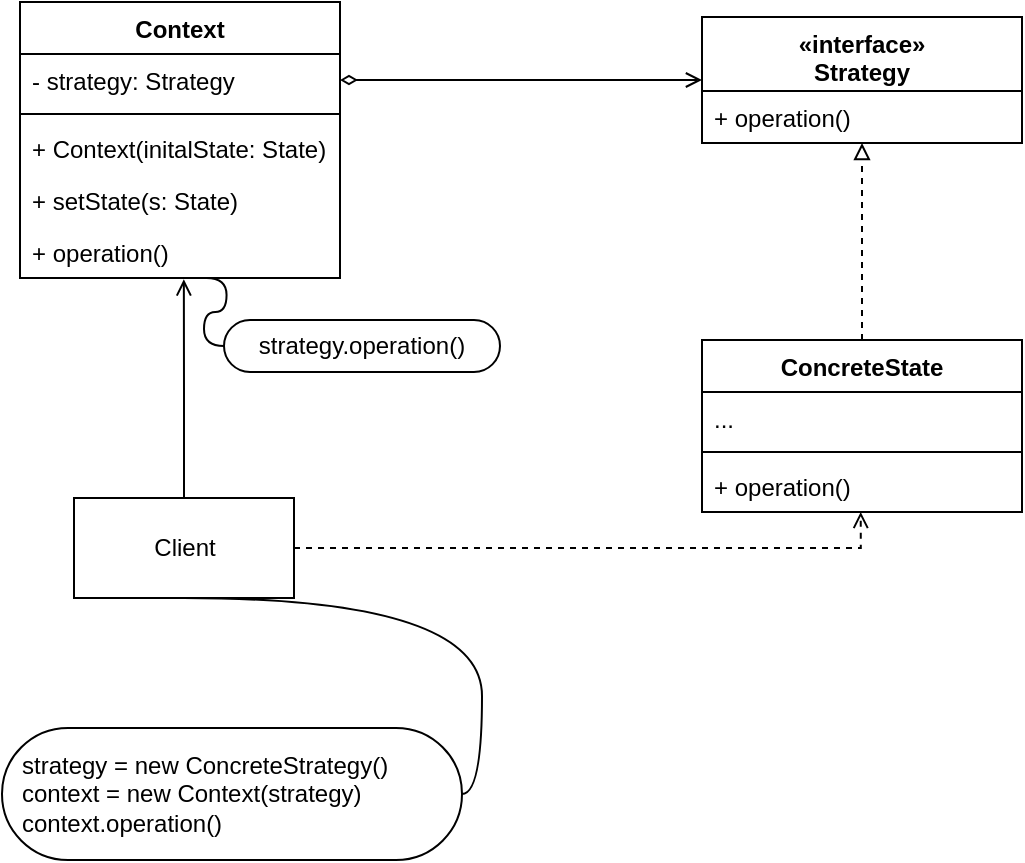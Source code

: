 <mxfile>
    <diagram id="AeE8lB8rE7eT9wHEKh7u" name="Standard">
        <mxGraphModel dx="1374" dy="782" grid="0" gridSize="10" guides="1" tooltips="1" connect="1" arrows="1" fold="1" page="1" pageScale="1" pageWidth="827" pageHeight="1169" math="0" shadow="0">
            <root>
                <mxCell id="0"/>
                <mxCell id="1" parent="0"/>
                <mxCell id="2" value="Context" style="swimlane;fontStyle=1;align=center;verticalAlign=top;childLayout=stackLayout;horizontal=1;startSize=26;horizontalStack=0;resizeParent=1;resizeParentMax=0;resizeLast=0;collapsible=1;marginBottom=0;" parent="1" vertex="1">
                    <mxGeometry x="222" y="145" width="160" height="138" as="geometry"/>
                </mxCell>
                <mxCell id="3" value="- strategy: Strategy" style="text;strokeColor=none;fillColor=none;align=left;verticalAlign=top;spacingLeft=4;spacingRight=4;overflow=hidden;rotatable=0;points=[[0,0.5],[1,0.5]];portConstraint=eastwest;" parent="2" vertex="1">
                    <mxGeometry y="26" width="160" height="26" as="geometry"/>
                </mxCell>
                <mxCell id="4" value="" style="line;strokeWidth=1;fillColor=none;align=left;verticalAlign=middle;spacingTop=-1;spacingLeft=3;spacingRight=3;rotatable=0;labelPosition=right;points=[];portConstraint=eastwest;" parent="2" vertex="1">
                    <mxGeometry y="52" width="160" height="8" as="geometry"/>
                </mxCell>
                <mxCell id="5" value="+ Context(initalState: State)" style="text;strokeColor=none;fillColor=none;align=left;verticalAlign=top;spacingLeft=4;spacingRight=4;overflow=hidden;rotatable=0;points=[[0,0.5],[1,0.5]];portConstraint=eastwest;" parent="2" vertex="1">
                    <mxGeometry y="60" width="160" height="26" as="geometry"/>
                </mxCell>
                <mxCell id="6" value="+ setState(s: State)" style="text;strokeColor=none;fillColor=none;align=left;verticalAlign=top;spacingLeft=4;spacingRight=4;overflow=hidden;rotatable=0;points=[[0,0.5],[1,0.5]];portConstraint=eastwest;" parent="2" vertex="1">
                    <mxGeometry y="86" width="160" height="26" as="geometry"/>
                </mxCell>
                <mxCell id="7" value="+ operation()" style="text;strokeColor=none;fillColor=none;align=left;verticalAlign=top;spacingLeft=4;spacingRight=4;overflow=hidden;rotatable=0;points=[[0,0.5],[1,0.5]];portConstraint=eastwest;" parent="2" vertex="1">
                    <mxGeometry y="112" width="160" height="26" as="geometry"/>
                </mxCell>
                <mxCell id="8" value="«interface»&#10;Strategy" style="swimlane;fontStyle=1;align=center;verticalAlign=top;childLayout=stackLayout;horizontal=1;startSize=37;horizontalStack=0;resizeParent=1;resizeParentMax=0;resizeLast=0;collapsible=1;marginBottom=0;" parent="1" vertex="1">
                    <mxGeometry x="563" y="152.5" width="160" height="63" as="geometry"/>
                </mxCell>
                <mxCell id="9" value="+ operation()" style="text;strokeColor=none;fillColor=none;align=left;verticalAlign=top;spacingLeft=4;spacingRight=4;overflow=hidden;rotatable=0;points=[[0,0.5],[1,0.5]];portConstraint=eastwest;" parent="8" vertex="1">
                    <mxGeometry y="37" width="160" height="26" as="geometry"/>
                </mxCell>
                <mxCell id="10" style="edgeStyle=orthogonalEdgeStyle;html=1;exitX=1;exitY=0.5;exitDx=0;exitDy=0;entryX=0;entryY=0.5;entryDx=0;entryDy=0;rounded=0;endArrow=open;endFill=0;startArrow=diamondThin;startFill=0;" parent="1" source="3" target="8" edge="1">
                    <mxGeometry relative="1" as="geometry"/>
                </mxCell>
                <mxCell id="11" style="edgeStyle=orthogonalEdgeStyle;rounded=0;html=1;exitX=0.5;exitY=0;exitDx=0;exitDy=0;entryX=0.5;entryY=1;entryDx=0;entryDy=0;startArrow=none;startFill=0;endArrow=block;endFill=0;dashed=1;" parent="1" source="12" target="8" edge="1">
                    <mxGeometry relative="1" as="geometry"/>
                </mxCell>
                <mxCell id="12" value="ConcreteState" style="swimlane;fontStyle=1;align=center;verticalAlign=top;childLayout=stackLayout;horizontal=1;startSize=26;horizontalStack=0;resizeParent=1;resizeParentMax=0;resizeLast=0;collapsible=1;marginBottom=0;" parent="1" vertex="1">
                    <mxGeometry x="563" y="314" width="160" height="86" as="geometry"/>
                </mxCell>
                <mxCell id="13" value="..." style="text;strokeColor=none;fillColor=none;align=left;verticalAlign=top;spacingLeft=4;spacingRight=4;overflow=hidden;rotatable=0;points=[[0,0.5],[1,0.5]];portConstraint=eastwest;" parent="12" vertex="1">
                    <mxGeometry y="26" width="160" height="26" as="geometry"/>
                </mxCell>
                <mxCell id="14" value="" style="line;strokeWidth=1;fillColor=none;align=left;verticalAlign=middle;spacingTop=-1;spacingLeft=3;spacingRight=3;rotatable=0;labelPosition=right;points=[];portConstraint=eastwest;" parent="12" vertex="1">
                    <mxGeometry y="52" width="160" height="8" as="geometry"/>
                </mxCell>
                <mxCell id="15" value="+ operation()" style="text;strokeColor=none;fillColor=none;align=left;verticalAlign=top;spacingLeft=4;spacingRight=4;overflow=hidden;rotatable=0;points=[[0,0.5],[1,0.5]];portConstraint=eastwest;" parent="12" vertex="1">
                    <mxGeometry y="60" width="160" height="26" as="geometry"/>
                </mxCell>
                <mxCell id="16" style="edgeStyle=orthogonalEdgeStyle;rounded=0;html=1;exitX=0.5;exitY=0;exitDx=0;exitDy=0;entryX=0.512;entryY=1.026;entryDx=0;entryDy=0;entryPerimeter=0;startArrow=none;startFill=0;endArrow=open;endFill=0;" parent="1" source="18" target="7" edge="1">
                    <mxGeometry relative="1" as="geometry"/>
                </mxCell>
                <mxCell id="17" style="edgeStyle=orthogonalEdgeStyle;rounded=0;html=1;entryX=0.496;entryY=0.998;entryDx=0;entryDy=0;entryPerimeter=0;startArrow=none;startFill=0;endArrow=open;endFill=0;dashed=1;" parent="1" source="18" target="15" edge="1">
                    <mxGeometry relative="1" as="geometry"/>
                </mxCell>
                <mxCell id="18" value="Client" style="html=1;" parent="1" vertex="1">
                    <mxGeometry x="249" y="393" width="110" height="50" as="geometry"/>
                </mxCell>
                <mxCell id="20" value="strategy = new ConcreteStrategy()&lt;br&gt;context = new Context(strategy)&lt;br&gt;context.operation()" style="whiteSpace=wrap;html=1;rounded=1;arcSize=50;align=left;verticalAlign=middle;strokeWidth=1;autosize=1;spacing=10;treeFolding=1;treeMoving=1;newEdgeStyle={&quot;edgeStyle&quot;:&quot;entityRelationEdgeStyle&quot;,&quot;startArrow&quot;:&quot;none&quot;,&quot;endArrow&quot;:&quot;none&quot;,&quot;segment&quot;:10,&quot;curved&quot;:1};" parent="1" vertex="1">
                    <mxGeometry x="213" y="508" width="230" height="66" as="geometry"/>
                </mxCell>
                <mxCell id="21" value="" style="edgeStyle=entityRelationEdgeStyle;startArrow=none;endArrow=none;segment=10;curved=1;rounded=0;exitX=0.5;exitY=1;exitDx=0;exitDy=0;" parent="1" source="18" target="20" edge="1">
                    <mxGeometry relative="1" as="geometry">
                        <mxPoint x="239" y="568" as="sourcePoint"/>
                    </mxGeometry>
                </mxCell>
                <mxCell id="24" value="strategy.operation()" style="whiteSpace=wrap;html=1;rounded=1;arcSize=50;align=center;verticalAlign=middle;strokeWidth=1;autosize=1;spacing=4;treeFolding=1;treeMoving=1;newEdgeStyle={&quot;edgeStyle&quot;:&quot;entityRelationEdgeStyle&quot;,&quot;startArrow&quot;:&quot;none&quot;,&quot;endArrow&quot;:&quot;none&quot;,&quot;segment&quot;:10,&quot;curved&quot;:1};" parent="1" vertex="1">
                    <mxGeometry x="324" y="304" width="138" height="26" as="geometry"/>
                </mxCell>
                <mxCell id="25" value="" style="edgeStyle=entityRelationEdgeStyle;startArrow=none;endArrow=none;segment=10;curved=1;rounded=0;exitX=0.583;exitY=1;exitDx=0;exitDy=0;exitPerimeter=0;" parent="1" source="7" target="24" edge="1">
                    <mxGeometry relative="1" as="geometry">
                        <mxPoint x="359" y="384" as="sourcePoint"/>
                    </mxGeometry>
                </mxCell>
            </root>
        </mxGraphModel>
    </diagram>
    <diagram id="zk_rjJe797D_aIG81bwB" name="Practice">
        <mxGraphModel dx="654" dy="372" grid="0" gridSize="10" guides="1" tooltips="1" connect="1" arrows="1" fold="1" page="1" pageScale="1" pageWidth="827" pageHeight="1169" math="0" shadow="0">
            <root>
                <mxCell id="uBCVy92jTp6WshZzMXic-0"/>
                <mxCell id="uBCVy92jTp6WshZzMXic-1" parent="uBCVy92jTp6WshZzMXic-0"/>
                <mxCell id="X9kNyIAK-H0GSjAnJbp_-0" value="Gun" style="swimlane;fontStyle=1;align=center;verticalAlign=top;childLayout=stackLayout;horizontal=1;startSize=26;horizontalStack=0;resizeParent=1;resizeParentMax=0;resizeLast=0;collapsible=1;marginBottom=0;" parent="uBCVy92jTp6WshZzMXic-1" vertex="1">
                    <mxGeometry x="192" y="149" width="160" height="112" as="geometry"/>
                </mxCell>
                <mxCell id="X9kNyIAK-H0GSjAnJbp_-1" value="- bullet: Bullet" style="text;strokeColor=none;fillColor=none;align=left;verticalAlign=top;spacingLeft=4;spacingRight=4;overflow=hidden;rotatable=0;points=[[0,0.5],[1,0.5]];portConstraint=eastwest;" parent="X9kNyIAK-H0GSjAnJbp_-0" vertex="1">
                    <mxGeometry y="26" width="160" height="26" as="geometry"/>
                </mxCell>
                <mxCell id="X9kNyIAK-H0GSjAnJbp_-2" value="" style="line;strokeWidth=1;fillColor=none;align=left;verticalAlign=middle;spacingTop=-1;spacingLeft=3;spacingRight=3;rotatable=0;labelPosition=right;points=[];portConstraint=eastwest;" parent="X9kNyIAK-H0GSjAnJbp_-0" vertex="1">
                    <mxGeometry y="52" width="160" height="8" as="geometry"/>
                </mxCell>
                <mxCell id="X9kNyIAK-H0GSjAnJbp_-4" value="+ reload(b: Bullet)" style="text;strokeColor=none;fillColor=none;align=left;verticalAlign=top;spacingLeft=4;spacingRight=4;overflow=hidden;rotatable=0;points=[[0,0.5],[1,0.5]];portConstraint=eastwest;" parent="X9kNyIAK-H0GSjAnJbp_-0" vertex="1">
                    <mxGeometry y="60" width="160" height="26" as="geometry"/>
                </mxCell>
                <mxCell id="X9kNyIAK-H0GSjAnJbp_-3" value="+ shoot()" style="text;strokeColor=none;fillColor=none;align=left;verticalAlign=top;spacingLeft=4;spacingRight=4;overflow=hidden;rotatable=0;points=[[0,0.5],[1,0.5]];portConstraint=eastwest;" parent="X9kNyIAK-H0GSjAnJbp_-0" vertex="1">
                    <mxGeometry y="86" width="160" height="26" as="geometry"/>
                </mxCell>
                <mxCell id="RwCjk9W4qdz3jXvCCwWx-1" value="«interface»&#10;Bullet" style="swimlane;fontStyle=1;align=center;verticalAlign=top;childLayout=stackLayout;horizontal=1;startSize=39;horizontalStack=0;resizeParent=1;resizeParentMax=0;resizeLast=0;collapsible=1;marginBottom=0;" parent="uBCVy92jTp6WshZzMXic-1" vertex="1">
                    <mxGeometry x="490" y="155.5" width="160" height="65" as="geometry"/>
                </mxCell>
                <mxCell id="RwCjk9W4qdz3jXvCCwWx-4" value="+ trigger()" style="text;strokeColor=none;fillColor=none;align=left;verticalAlign=top;spacingLeft=4;spacingRight=4;overflow=hidden;rotatable=0;points=[[0,0.5],[1,0.5]];portConstraint=eastwest;" parent="RwCjk9W4qdz3jXvCCwWx-1" vertex="1">
                    <mxGeometry y="39" width="160" height="26" as="geometry"/>
                </mxCell>
                <mxCell id="RwCjk9W4qdz3jXvCCwWx-5" style="edgeStyle=orthogonalEdgeStyle;html=1;exitX=1;exitY=0.5;exitDx=0;exitDy=0;entryX=0;entryY=0.5;entryDx=0;entryDy=0;rounded=0;endArrow=open;endFill=0;startArrow=diamondThin;startFill=0;" parent="uBCVy92jTp6WshZzMXic-1" source="X9kNyIAK-H0GSjAnJbp_-1" target="RwCjk9W4qdz3jXvCCwWx-1" edge="1">
                    <mxGeometry relative="1" as="geometry">
                        <mxPoint x="486" y="187" as="targetPoint"/>
                    </mxGeometry>
                </mxCell>
                <mxCell id="MLUsXXr9hw7FuCr4yiUM-12" style="edgeStyle=orthogonalEdgeStyle;rounded=0;html=1;exitX=0.5;exitY=0;exitDx=0;exitDy=0;entryX=0.5;entryY=0.999;entryDx=0;entryDy=0;entryPerimeter=0;startArrow=none;startFill=0;endArrow=block;endFill=0;dashed=1;" parent="uBCVy92jTp6WshZzMXic-1" source="MLUsXXr9hw7FuCr4yiUM-0" target="RwCjk9W4qdz3jXvCCwWx-4" edge="1">
                    <mxGeometry relative="1" as="geometry"/>
                </mxCell>
                <mxCell id="MLUsXXr9hw7FuCr4yiUM-0" value="FullMetalJaket" style="swimlane;fontStyle=1;align=center;verticalAlign=top;childLayout=stackLayout;horizontal=1;startSize=26;horizontalStack=0;resizeParent=1;resizeParentMax=0;resizeLast=0;collapsible=1;marginBottom=0;" parent="uBCVy92jTp6WshZzMXic-1" vertex="1">
                    <mxGeometry x="291" y="335" width="160" height="86" as="geometry"/>
                </mxCell>
                <mxCell id="MLUsXXr9hw7FuCr4yiUM-1" value="- damage" style="text;strokeColor=none;fillColor=none;align=left;verticalAlign=top;spacingLeft=4;spacingRight=4;overflow=hidden;rotatable=0;points=[[0,0.5],[1,0.5]];portConstraint=eastwest;" parent="MLUsXXr9hw7FuCr4yiUM-0" vertex="1">
                    <mxGeometry y="26" width="160" height="26" as="geometry"/>
                </mxCell>
                <mxCell id="MLUsXXr9hw7FuCr4yiUM-2" value="" style="line;strokeWidth=1;fillColor=none;align=left;verticalAlign=middle;spacingTop=-1;spacingLeft=3;spacingRight=3;rotatable=0;labelPosition=right;points=[];portConstraint=eastwest;" parent="MLUsXXr9hw7FuCr4yiUM-0" vertex="1">
                    <mxGeometry y="52" width="160" height="8" as="geometry"/>
                </mxCell>
                <mxCell id="MLUsXXr9hw7FuCr4yiUM-3" value="+ trigger()" style="text;strokeColor=none;fillColor=none;align=left;verticalAlign=top;spacingLeft=4;spacingRight=4;overflow=hidden;rotatable=0;points=[[0,0.5],[1,0.5]];portConstraint=eastwest;" parent="MLUsXXr9hw7FuCr4yiUM-0" vertex="1">
                    <mxGeometry y="60" width="160" height="26" as="geometry"/>
                </mxCell>
                <mxCell id="MLUsXXr9hw7FuCr4yiUM-13" style="edgeStyle=orthogonalEdgeStyle;rounded=0;html=1;exitX=0.5;exitY=0;exitDx=0;exitDy=0;startArrow=none;startFill=0;endArrow=block;endFill=0;entryX=0.502;entryY=0.995;entryDx=0;entryDy=0;entryPerimeter=0;dashed=1;" parent="uBCVy92jTp6WshZzMXic-1" source="MLUsXXr9hw7FuCr4yiUM-4" target="RwCjk9W4qdz3jXvCCwWx-4" edge="1">
                    <mxGeometry relative="1" as="geometry">
                        <mxPoint x="570.4" y="220.2" as="targetPoint"/>
                    </mxGeometry>
                </mxCell>
                <mxCell id="MLUsXXr9hw7FuCr4yiUM-4" value="JacketedHollowPoint" style="swimlane;fontStyle=1;align=center;verticalAlign=top;childLayout=stackLayout;horizontal=1;startSize=26;horizontalStack=0;resizeParent=1;resizeParentMax=0;resizeLast=0;collapsible=1;marginBottom=0;" parent="uBCVy92jTp6WshZzMXic-1" vertex="1">
                    <mxGeometry x="474" y="335" width="160" height="86" as="geometry"/>
                </mxCell>
                <mxCell id="MLUsXXr9hw7FuCr4yiUM-5" value="- damage" style="text;strokeColor=none;fillColor=none;align=left;verticalAlign=top;spacingLeft=4;spacingRight=4;overflow=hidden;rotatable=0;points=[[0,0.5],[1,0.5]];portConstraint=eastwest;" parent="MLUsXXr9hw7FuCr4yiUM-4" vertex="1">
                    <mxGeometry y="26" width="160" height="26" as="geometry"/>
                </mxCell>
                <mxCell id="MLUsXXr9hw7FuCr4yiUM-6" value="" style="line;strokeWidth=1;fillColor=none;align=left;verticalAlign=middle;spacingTop=-1;spacingLeft=3;spacingRight=3;rotatable=0;labelPosition=right;points=[];portConstraint=eastwest;" parent="MLUsXXr9hw7FuCr4yiUM-4" vertex="1">
                    <mxGeometry y="52" width="160" height="8" as="geometry"/>
                </mxCell>
                <mxCell id="MLUsXXr9hw7FuCr4yiUM-7" value="+ trigger()" style="text;strokeColor=none;fillColor=none;align=left;verticalAlign=top;spacingLeft=4;spacingRight=4;overflow=hidden;rotatable=0;points=[[0,0.5],[1,0.5]];portConstraint=eastwest;" parent="MLUsXXr9hw7FuCr4yiUM-4" vertex="1">
                    <mxGeometry y="60" width="160" height="26" as="geometry"/>
                </mxCell>
                <mxCell id="MLUsXXr9hw7FuCr4yiUM-14" style="edgeStyle=orthogonalEdgeStyle;rounded=0;html=1;exitX=0.5;exitY=0;exitDx=0;exitDy=0;startArrow=none;startFill=0;endArrow=block;endFill=0;entryX=0.5;entryY=0.996;entryDx=0;entryDy=0;entryPerimeter=0;dashed=1;" parent="uBCVy92jTp6WshZzMXic-1" source="MLUsXXr9hw7FuCr4yiUM-8" target="RwCjk9W4qdz3jXvCCwWx-4" edge="1">
                    <mxGeometry relative="1" as="geometry">
                        <mxPoint x="569.286" y="218.143" as="targetPoint"/>
                    </mxGeometry>
                </mxCell>
                <mxCell id="MLUsXXr9hw7FuCr4yiUM-8" value="JacketedSoftPoint" style="swimlane;fontStyle=1;align=center;verticalAlign=top;childLayout=stackLayout;horizontal=1;startSize=26;horizontalStack=0;resizeParent=1;resizeParentMax=0;resizeLast=0;collapsible=1;marginBottom=0;" parent="uBCVy92jTp6WshZzMXic-1" vertex="1">
                    <mxGeometry x="648" y="335" width="160" height="86" as="geometry"/>
                </mxCell>
                <mxCell id="MLUsXXr9hw7FuCr4yiUM-9" value="- damage" style="text;strokeColor=none;fillColor=none;align=left;verticalAlign=top;spacingLeft=4;spacingRight=4;overflow=hidden;rotatable=0;points=[[0,0.5],[1,0.5]];portConstraint=eastwest;" parent="MLUsXXr9hw7FuCr4yiUM-8" vertex="1">
                    <mxGeometry y="26" width="160" height="26" as="geometry"/>
                </mxCell>
                <mxCell id="MLUsXXr9hw7FuCr4yiUM-10" value="" style="line;strokeWidth=1;fillColor=none;align=left;verticalAlign=middle;spacingTop=-1;spacingLeft=3;spacingRight=3;rotatable=0;labelPosition=right;points=[];portConstraint=eastwest;" parent="MLUsXXr9hw7FuCr4yiUM-8" vertex="1">
                    <mxGeometry y="52" width="160" height="8" as="geometry"/>
                </mxCell>
                <mxCell id="MLUsXXr9hw7FuCr4yiUM-11" value="+ trigger()" style="text;strokeColor=none;fillColor=none;align=left;verticalAlign=top;spacingLeft=4;spacingRight=4;overflow=hidden;rotatable=0;points=[[0,0.5],[1,0.5]];portConstraint=eastwest;" parent="MLUsXXr9hw7FuCr4yiUM-8" vertex="1">
                    <mxGeometry y="60" width="160" height="26" as="geometry"/>
                </mxCell>
            </root>
        </mxGraphModel>
    </diagram>
</mxfile>
